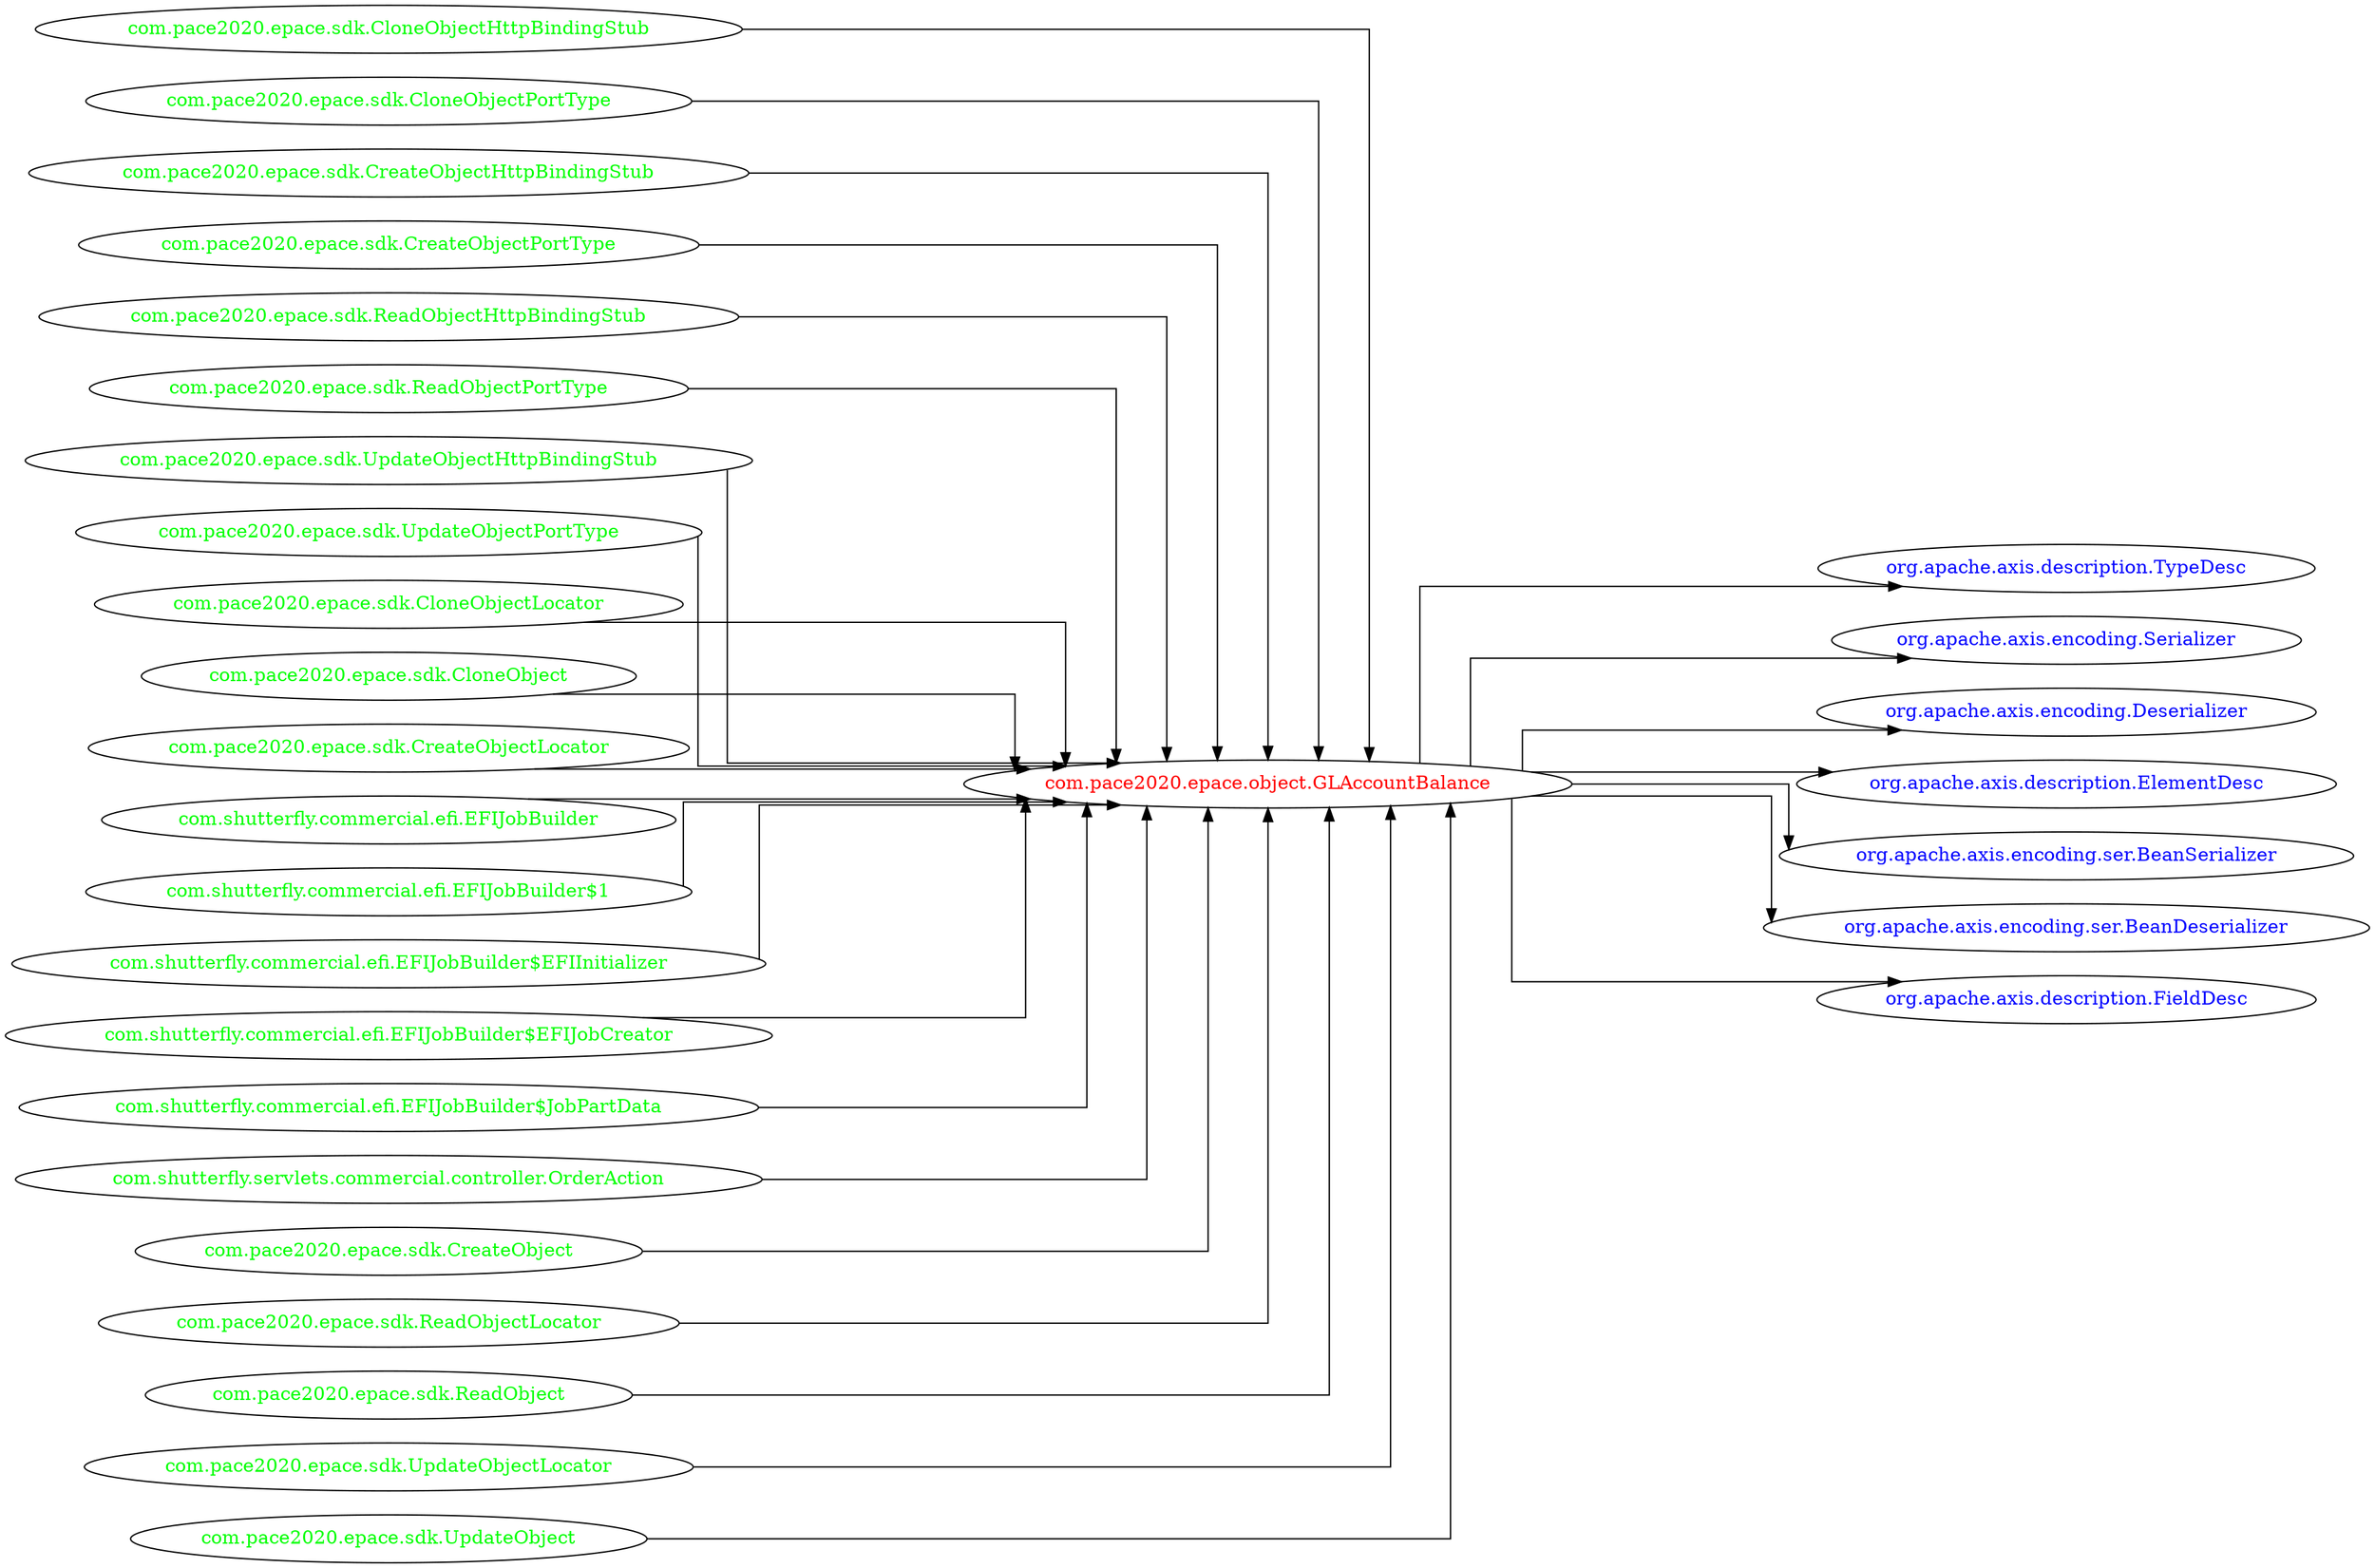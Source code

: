 digraph dependencyGraph {
 concentrate=true;
 ranksep="2.0";
 rankdir="LR"; 
 splines="ortho";
"com.pace2020.epace.object.GLAccountBalance" [fontcolor="red"];
"org.apache.axis.description.TypeDesc" [ fontcolor="blue" ];
"com.pace2020.epace.object.GLAccountBalance"->"org.apache.axis.description.TypeDesc";
"org.apache.axis.encoding.Serializer" [ fontcolor="blue" ];
"com.pace2020.epace.object.GLAccountBalance"->"org.apache.axis.encoding.Serializer";
"org.apache.axis.encoding.Deserializer" [ fontcolor="blue" ];
"com.pace2020.epace.object.GLAccountBalance"->"org.apache.axis.encoding.Deserializer";
"org.apache.axis.description.ElementDesc" [ fontcolor="blue" ];
"com.pace2020.epace.object.GLAccountBalance"->"org.apache.axis.description.ElementDesc";
"org.apache.axis.encoding.ser.BeanSerializer" [ fontcolor="blue" ];
"com.pace2020.epace.object.GLAccountBalance"->"org.apache.axis.encoding.ser.BeanSerializer";
"org.apache.axis.encoding.ser.BeanDeserializer" [ fontcolor="blue" ];
"com.pace2020.epace.object.GLAccountBalance"->"org.apache.axis.encoding.ser.BeanDeserializer";
"org.apache.axis.description.FieldDesc" [ fontcolor="blue" ];
"com.pace2020.epace.object.GLAccountBalance"->"org.apache.axis.description.FieldDesc";
"com.pace2020.epace.sdk.CloneObjectHttpBindingStub" [ fontcolor="green" ];
"com.pace2020.epace.sdk.CloneObjectHttpBindingStub"->"com.pace2020.epace.object.GLAccountBalance";
"com.pace2020.epace.sdk.CloneObjectPortType" [ fontcolor="green" ];
"com.pace2020.epace.sdk.CloneObjectPortType"->"com.pace2020.epace.object.GLAccountBalance";
"com.pace2020.epace.sdk.CreateObjectHttpBindingStub" [ fontcolor="green" ];
"com.pace2020.epace.sdk.CreateObjectHttpBindingStub"->"com.pace2020.epace.object.GLAccountBalance";
"com.pace2020.epace.sdk.CreateObjectPortType" [ fontcolor="green" ];
"com.pace2020.epace.sdk.CreateObjectPortType"->"com.pace2020.epace.object.GLAccountBalance";
"com.pace2020.epace.sdk.ReadObjectHttpBindingStub" [ fontcolor="green" ];
"com.pace2020.epace.sdk.ReadObjectHttpBindingStub"->"com.pace2020.epace.object.GLAccountBalance";
"com.pace2020.epace.sdk.ReadObjectPortType" [ fontcolor="green" ];
"com.pace2020.epace.sdk.ReadObjectPortType"->"com.pace2020.epace.object.GLAccountBalance";
"com.pace2020.epace.sdk.UpdateObjectHttpBindingStub" [ fontcolor="green" ];
"com.pace2020.epace.sdk.UpdateObjectHttpBindingStub"->"com.pace2020.epace.object.GLAccountBalance";
"com.pace2020.epace.sdk.UpdateObjectPortType" [ fontcolor="green" ];
"com.pace2020.epace.sdk.UpdateObjectPortType"->"com.pace2020.epace.object.GLAccountBalance";
"com.pace2020.epace.sdk.CloneObjectLocator" [ fontcolor="green" ];
"com.pace2020.epace.sdk.CloneObjectLocator"->"com.pace2020.epace.object.GLAccountBalance";
"com.pace2020.epace.sdk.CloneObject" [ fontcolor="green" ];
"com.pace2020.epace.sdk.CloneObject"->"com.pace2020.epace.object.GLAccountBalance";
"com.pace2020.epace.sdk.CreateObjectLocator" [ fontcolor="green" ];
"com.pace2020.epace.sdk.CreateObjectLocator"->"com.pace2020.epace.object.GLAccountBalance";
"com.shutterfly.commercial.efi.EFIJobBuilder" [ fontcolor="green" ];
"com.shutterfly.commercial.efi.EFIJobBuilder"->"com.pace2020.epace.object.GLAccountBalance";
"com.shutterfly.commercial.efi.EFIJobBuilder$1" [ fontcolor="green" ];
"com.shutterfly.commercial.efi.EFIJobBuilder$1"->"com.pace2020.epace.object.GLAccountBalance";
"com.shutterfly.commercial.efi.EFIJobBuilder$EFIInitializer" [ fontcolor="green" ];
"com.shutterfly.commercial.efi.EFIJobBuilder$EFIInitializer"->"com.pace2020.epace.object.GLAccountBalance";
"com.shutterfly.commercial.efi.EFIJobBuilder$EFIJobCreator" [ fontcolor="green" ];
"com.shutterfly.commercial.efi.EFIJobBuilder$EFIJobCreator"->"com.pace2020.epace.object.GLAccountBalance";
"com.shutterfly.commercial.efi.EFIJobBuilder$JobPartData" [ fontcolor="green" ];
"com.shutterfly.commercial.efi.EFIJobBuilder$JobPartData"->"com.pace2020.epace.object.GLAccountBalance";
"com.shutterfly.servlets.commercial.controller.OrderAction" [ fontcolor="green" ];
"com.shutterfly.servlets.commercial.controller.OrderAction"->"com.pace2020.epace.object.GLAccountBalance";
"com.pace2020.epace.sdk.CreateObject" [ fontcolor="green" ];
"com.pace2020.epace.sdk.CreateObject"->"com.pace2020.epace.object.GLAccountBalance";
"com.pace2020.epace.sdk.ReadObjectLocator" [ fontcolor="green" ];
"com.pace2020.epace.sdk.ReadObjectLocator"->"com.pace2020.epace.object.GLAccountBalance";
"com.pace2020.epace.sdk.ReadObject" [ fontcolor="green" ];
"com.pace2020.epace.sdk.ReadObject"->"com.pace2020.epace.object.GLAccountBalance";
"com.pace2020.epace.sdk.UpdateObjectLocator" [ fontcolor="green" ];
"com.pace2020.epace.sdk.UpdateObjectLocator"->"com.pace2020.epace.object.GLAccountBalance";
"com.pace2020.epace.sdk.UpdateObject" [ fontcolor="green" ];
"com.pace2020.epace.sdk.UpdateObject"->"com.pace2020.epace.object.GLAccountBalance";
}